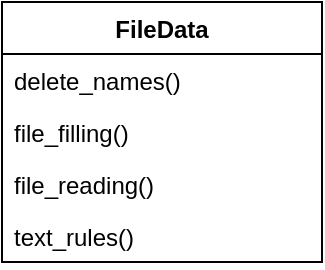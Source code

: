 <mxfile version="21.3.7" type="device">
  <diagram name="Сторінка-1" id="eSMDRE4roDNd_xcRzCM0">
    <mxGraphModel dx="1010" dy="542" grid="1" gridSize="10" guides="1" tooltips="1" connect="1" arrows="1" fold="1" page="1" pageScale="1" pageWidth="827" pageHeight="1169" math="0" shadow="0">
      <root>
        <mxCell id="0" />
        <mxCell id="1" parent="0" />
        <mxCell id="Q5DZ0Tg98e8QSrPrrITY-23" value="FileData" style="swimlane;fontStyle=1;align=center;verticalAlign=top;childLayout=stackLayout;horizontal=1;startSize=26;horizontalStack=0;resizeParent=1;resizeParentMax=0;resizeLast=0;collapsible=1;marginBottom=0;whiteSpace=wrap;html=1;" vertex="1" parent="1">
          <mxGeometry x="320" y="480" width="160" height="130" as="geometry" />
        </mxCell>
        <mxCell id="Q5DZ0Tg98e8QSrPrrITY-27" value="delete_names()" style="text;strokeColor=none;fillColor=none;align=left;verticalAlign=top;spacingLeft=4;spacingRight=4;overflow=hidden;rotatable=0;points=[[0,0.5],[1,0.5]];portConstraint=eastwest;whiteSpace=wrap;html=1;" vertex="1" parent="Q5DZ0Tg98e8QSrPrrITY-23">
          <mxGeometry y="26" width="160" height="26" as="geometry" />
        </mxCell>
        <mxCell id="Q5DZ0Tg98e8QSrPrrITY-30" value="file_filling()" style="text;strokeColor=none;fillColor=none;align=left;verticalAlign=top;spacingLeft=4;spacingRight=4;overflow=hidden;rotatable=0;points=[[0,0.5],[1,0.5]];portConstraint=eastwest;whiteSpace=wrap;html=1;" vertex="1" parent="Q5DZ0Tg98e8QSrPrrITY-23">
          <mxGeometry y="52" width="160" height="26" as="geometry" />
        </mxCell>
        <mxCell id="Q5DZ0Tg98e8QSrPrrITY-31" value="file_reading()" style="text;strokeColor=none;fillColor=none;align=left;verticalAlign=top;spacingLeft=4;spacingRight=4;overflow=hidden;rotatable=0;points=[[0,0.5],[1,0.5]];portConstraint=eastwest;whiteSpace=wrap;html=1;" vertex="1" parent="Q5DZ0Tg98e8QSrPrrITY-23">
          <mxGeometry y="78" width="160" height="26" as="geometry" />
        </mxCell>
        <mxCell id="Q5DZ0Tg98e8QSrPrrITY-32" value="text_rules()" style="text;strokeColor=none;fillColor=none;align=left;verticalAlign=top;spacingLeft=4;spacingRight=4;overflow=hidden;rotatable=0;points=[[0,0.5],[1,0.5]];portConstraint=eastwest;whiteSpace=wrap;html=1;" vertex="1" parent="Q5DZ0Tg98e8QSrPrrITY-23">
          <mxGeometry y="104" width="160" height="26" as="geometry" />
        </mxCell>
      </root>
    </mxGraphModel>
  </diagram>
</mxfile>
